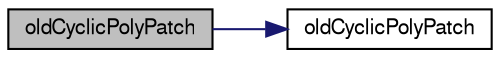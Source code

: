 digraph "oldCyclicPolyPatch"
{
  bgcolor="transparent";
  edge [fontname="FreeSans",fontsize="10",labelfontname="FreeSans",labelfontsize="10"];
  node [fontname="FreeSans",fontsize="10",shape=record];
  rankdir="LR";
  Node310 [label="oldCyclicPolyPatch",height=0.2,width=0.4,color="black", fillcolor="grey75", style="filled", fontcolor="black"];
  Node310 -> Node311 [color="midnightblue",fontsize="10",style="solid",fontname="FreeSans"];
  Node311 [label="oldCyclicPolyPatch",height=0.2,width=0.4,color="black",URL="$a27450.html#a7561f65f9b5bca93a2d30e73cdb14e4b",tooltip="Construct from components. "];
}
